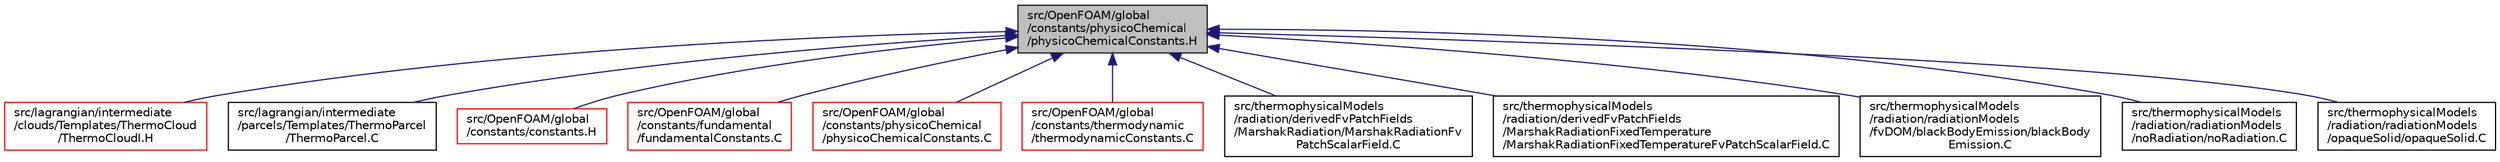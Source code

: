 digraph "src/OpenFOAM/global/constants/physicoChemical/physicoChemicalConstants.H"
{
  bgcolor="transparent";
  edge [fontname="Helvetica",fontsize="10",labelfontname="Helvetica",labelfontsize="10"];
  node [fontname="Helvetica",fontsize="10",shape=record];
  Node1 [label="src/OpenFOAM/global\l/constants/physicoChemical\l/physicoChemicalConstants.H",height=0.2,width=0.4,color="black", fillcolor="grey75", style="filled", fontcolor="black"];
  Node1 -> Node2 [dir="back",color="midnightblue",fontsize="10",style="solid",fontname="Helvetica"];
  Node2 [label="src/lagrangian/intermediate\l/clouds/Templates/ThermoCloud\l/ThermoCloudI.H",height=0.2,width=0.4,color="red",URL="$a06602.html"];
  Node1 -> Node3 [dir="back",color="midnightblue",fontsize="10",style="solid",fontname="Helvetica"];
  Node3 [label="src/lagrangian/intermediate\l/parcels/Templates/ThermoParcel\l/ThermoParcel.C",height=0.2,width=0.4,color="black",URL="$a06695.html"];
  Node1 -> Node4 [dir="back",color="midnightblue",fontsize="10",style="solid",fontname="Helvetica"];
  Node4 [label="src/OpenFOAM/global\l/constants/constants.H",height=0.2,width=0.4,color="red",URL="$a08279.html"];
  Node1 -> Node5 [dir="back",color="midnightblue",fontsize="10",style="solid",fontname="Helvetica"];
  Node5 [label="src/OpenFOAM/global\l/constants/fundamental\l/fundamentalConstants.C",height=0.2,width=0.4,color="red",URL="$a08284.html",tooltip="Fundamental dimensioned constants. "];
  Node1 -> Node6 [dir="back",color="midnightblue",fontsize="10",style="solid",fontname="Helvetica"];
  Node6 [label="src/OpenFOAM/global\l/constants/physicoChemical\l/physicoChemicalConstants.C",height=0.2,width=0.4,color="red",URL="$a08287.html"];
  Node1 -> Node7 [dir="back",color="midnightblue",fontsize="10",style="solid",fontname="Helvetica"];
  Node7 [label="src/OpenFOAM/global\l/constants/thermodynamic\l/thermodynamicConstants.C",height=0.2,width=0.4,color="red",URL="$a08289.html"];
  Node1 -> Node8 [dir="back",color="midnightblue",fontsize="10",style="solid",fontname="Helvetica"];
  Node8 [label="src/thermophysicalModels\l/radiation/derivedFvPatchFields\l/MarshakRadiation/MarshakRadiationFv\lPatchScalarField.C",height=0.2,width=0.4,color="black",URL="$a10342.html"];
  Node1 -> Node9 [dir="back",color="midnightblue",fontsize="10",style="solid",fontname="Helvetica"];
  Node9 [label="src/thermophysicalModels\l/radiation/derivedFvPatchFields\l/MarshakRadiationFixedTemperature\l/MarshakRadiationFixedTemperatureFvPatchScalarField.C",height=0.2,width=0.4,color="black",URL="$a10344.html"];
  Node1 -> Node10 [dir="back",color="midnightblue",fontsize="10",style="solid",fontname="Helvetica"];
  Node10 [label="src/thermophysicalModels\l/radiation/radiationModels\l/fvDOM/blackBodyEmission/blackBody\lEmission.C",height=0.2,width=0.4,color="black",URL="$a10355.html"];
  Node1 -> Node11 [dir="back",color="midnightblue",fontsize="10",style="solid",fontname="Helvetica"];
  Node11 [label="src/thermophysicalModels\l/radiation/radiationModels\l/noRadiation/noRadiation.C",height=0.2,width=0.4,color="black",URL="$a09690.html"];
  Node1 -> Node12 [dir="back",color="midnightblue",fontsize="10",style="solid",fontname="Helvetica"];
  Node12 [label="src/thermophysicalModels\l/radiation/radiationModels\l/opaqueSolid/opaqueSolid.C",height=0.2,width=0.4,color="black",URL="$a10363.html"];
}
